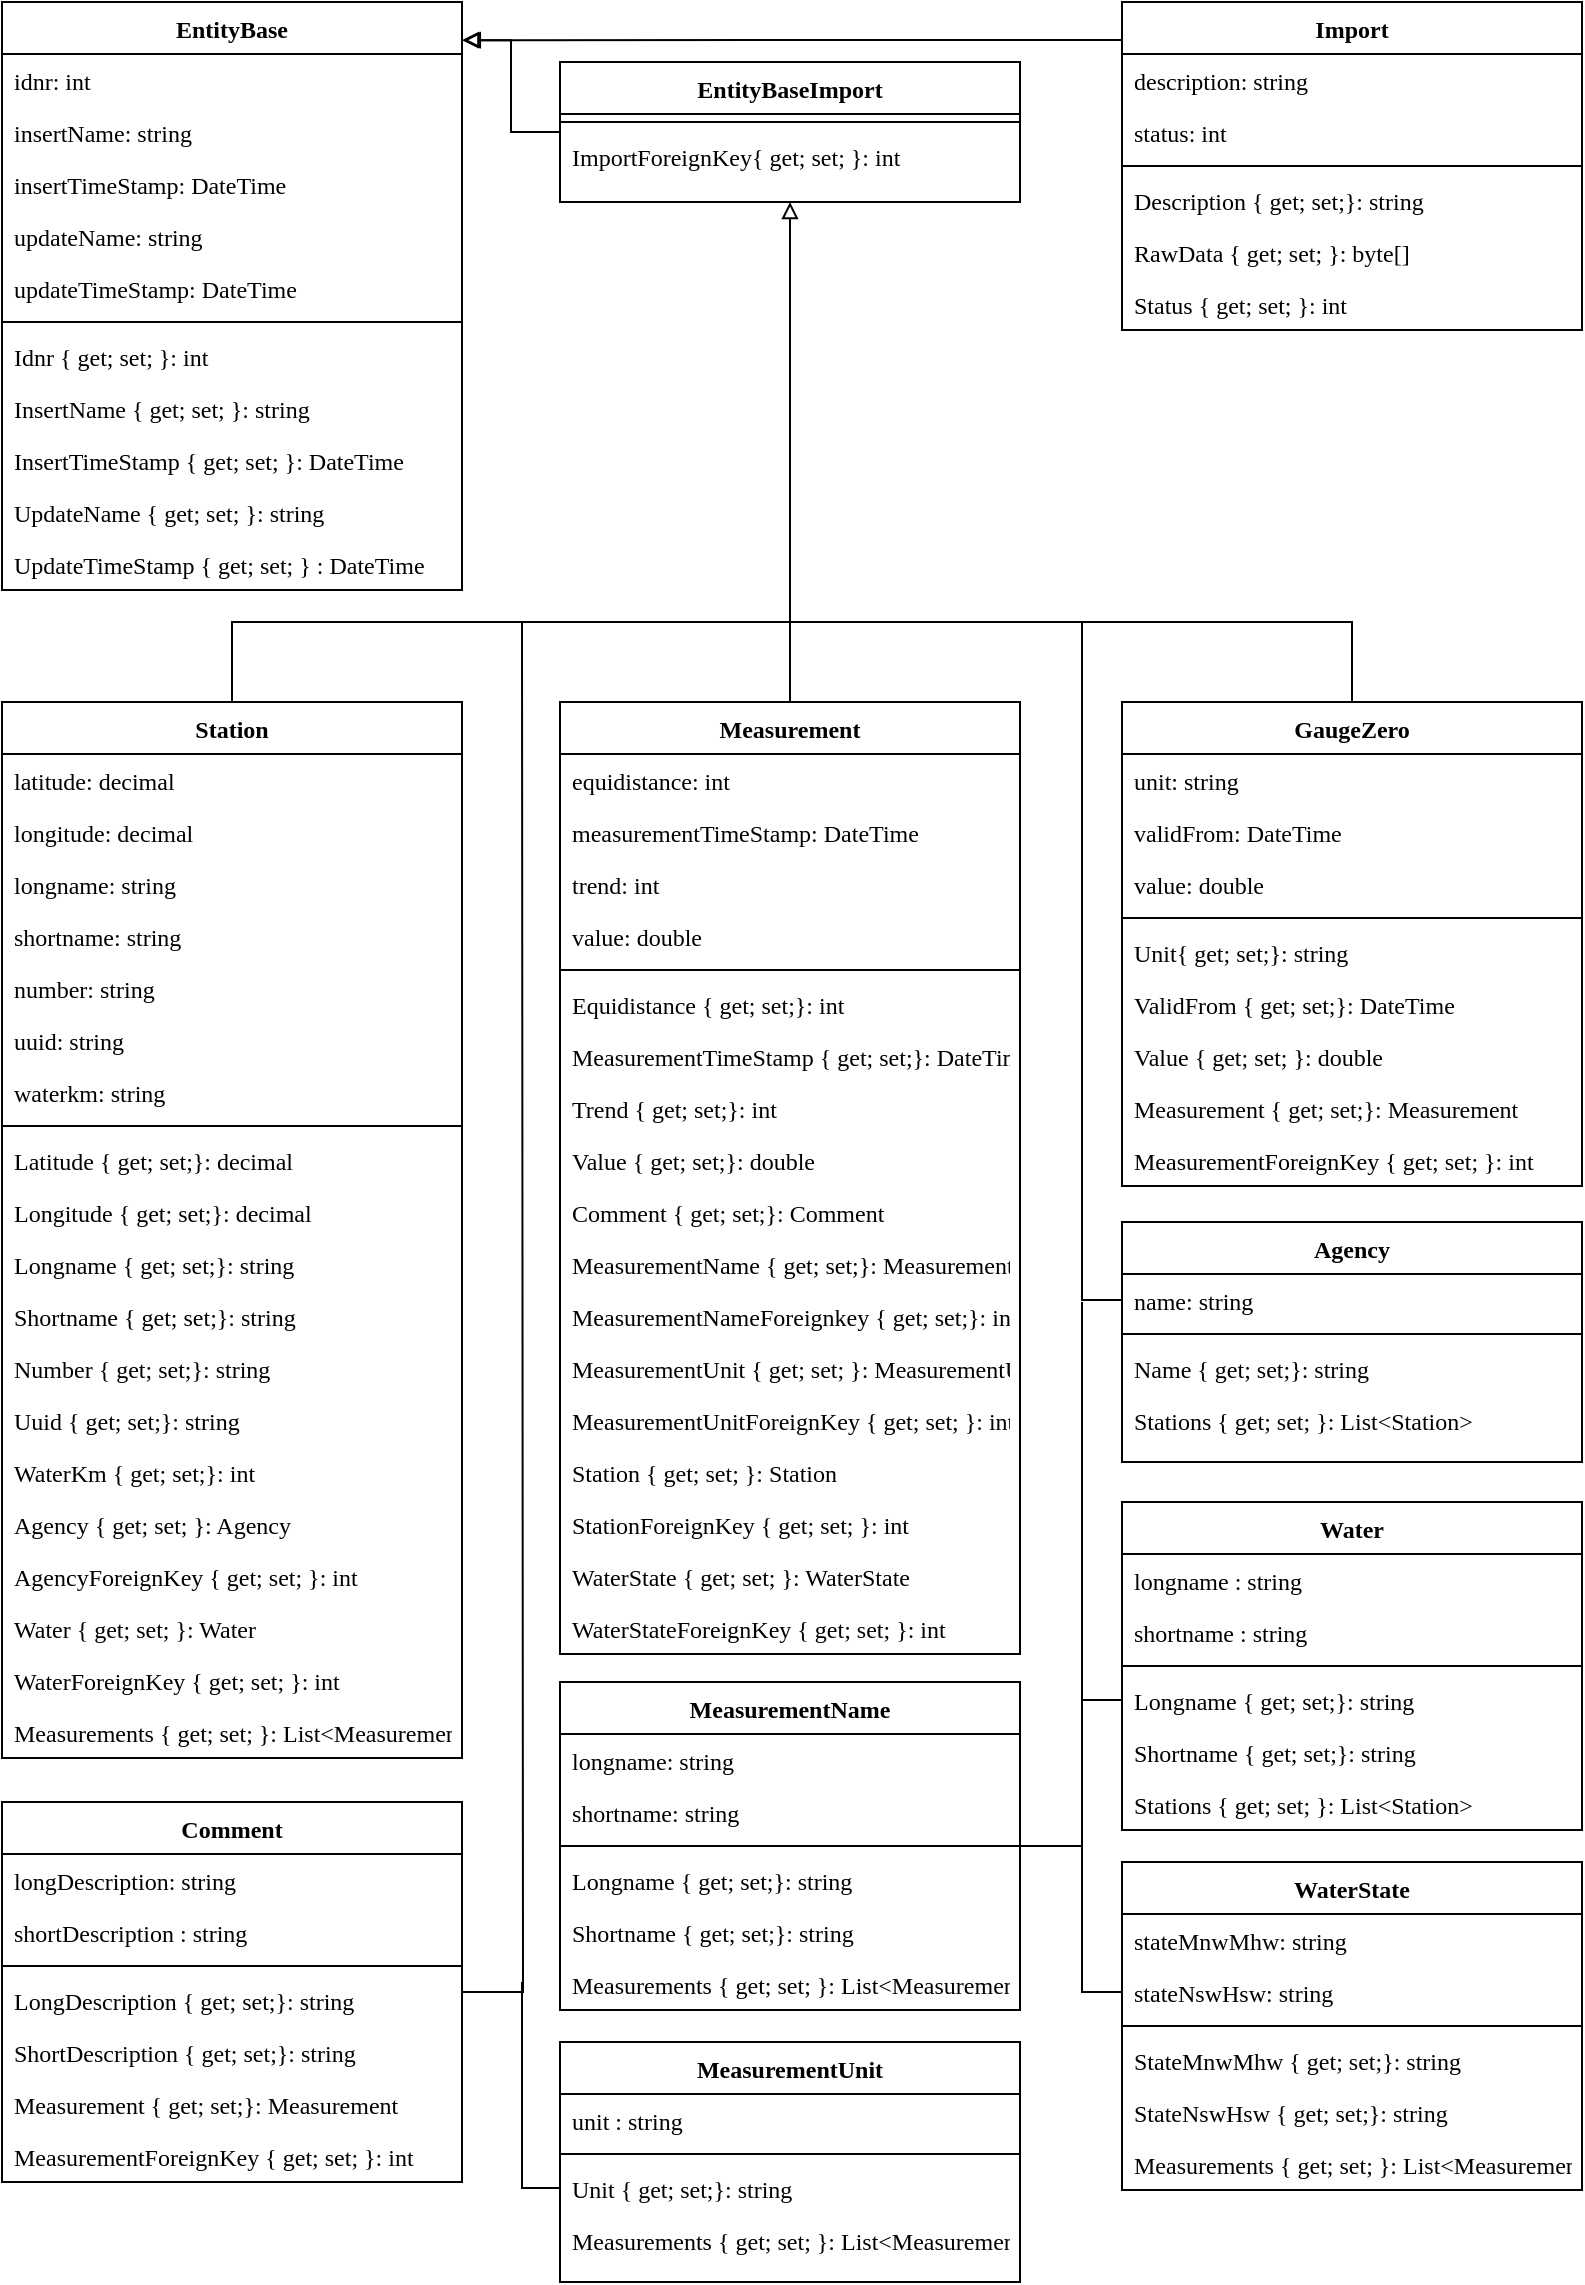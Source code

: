 <mxfile version="20.2.2" type="device"><diagram id="C5RBs43oDa-KdzZeNtuy" name="Page-1"><mxGraphModel dx="2062" dy="1112" grid="1" gridSize="10" guides="1" tooltips="1" connect="1" arrows="1" fold="1" page="1" pageScale="1" pageWidth="827" pageHeight="1169" math="0" shadow="0"><root><mxCell id="WIyWlLk6GJQsqaUBKTNV-0"/><mxCell id="WIyWlLk6GJQsqaUBKTNV-1" parent="WIyWlLk6GJQsqaUBKTNV-0"/><mxCell id="Fl3KWP4PXLzi_o6vRLEL-97" style="edgeStyle=orthogonalEdgeStyle;rounded=0;orthogonalLoop=1;jettySize=auto;html=1;entryX=1.004;entryY=0.065;entryDx=0;entryDy=0;entryPerimeter=0;fontFamily=Times New Roman;startArrow=none;startFill=0;endArrow=block;endFill=0;" edge="1" parent="WIyWlLk6GJQsqaUBKTNV-1" source="zkfFHV4jXpPFQw0GAbJ--0" target="zkfFHV4jXpPFQw0GAbJ--6"><mxGeometry relative="1" as="geometry"><Array as="points"><mxPoint x="440" y="29"/><mxPoint x="440" y="29"/></Array></mxGeometry></mxCell><mxCell id="zkfFHV4jXpPFQw0GAbJ--0" value="Import" style="swimlane;fontStyle=1;align=center;verticalAlign=top;childLayout=stackLayout;horizontal=1;startSize=26;horizontalStack=0;resizeParent=1;resizeLast=0;collapsible=1;marginBottom=0;rounded=0;shadow=0;strokeWidth=1;fontFamily=Times New Roman;" parent="WIyWlLk6GJQsqaUBKTNV-1" vertex="1"><mxGeometry x="580" y="10" width="230" height="164" as="geometry"><mxRectangle x="230" y="140" width="160" height="26" as="alternateBounds"/></mxGeometry></mxCell><mxCell id="zkfFHV4jXpPFQw0GAbJ--1" value="description: string" style="text;align=left;verticalAlign=top;spacingLeft=4;spacingRight=4;overflow=hidden;rotatable=0;points=[[0,0.5],[1,0.5]];portConstraint=eastwest;fontFamily=Times New Roman;" parent="zkfFHV4jXpPFQw0GAbJ--0" vertex="1"><mxGeometry y="26" width="230" height="26" as="geometry"/></mxCell><mxCell id="zkfFHV4jXpPFQw0GAbJ--2" value="status: int" style="text;align=left;verticalAlign=top;spacingLeft=4;spacingRight=4;overflow=hidden;rotatable=0;points=[[0,0.5],[1,0.5]];portConstraint=eastwest;rounded=0;shadow=0;html=0;fontFamily=Times New Roman;" parent="zkfFHV4jXpPFQw0GAbJ--0" vertex="1"><mxGeometry y="52" width="230" height="26" as="geometry"/></mxCell><mxCell id="zkfFHV4jXpPFQw0GAbJ--4" value="" style="line;html=1;strokeWidth=1;align=left;verticalAlign=middle;spacingTop=-1;spacingLeft=3;spacingRight=3;rotatable=0;labelPosition=right;points=[];portConstraint=eastwest;fontFamily=Times New Roman;" parent="zkfFHV4jXpPFQw0GAbJ--0" vertex="1"><mxGeometry y="78" width="230" height="8" as="geometry"/></mxCell><mxCell id="Fl3KWP4PXLzi_o6vRLEL-1" value="Description { get; set;}: string" style="text;align=left;verticalAlign=top;spacingLeft=4;spacingRight=4;overflow=hidden;rotatable=0;points=[[0,0.5],[1,0.5]];portConstraint=eastwest;fontFamily=Times New Roman;" vertex="1" parent="zkfFHV4jXpPFQw0GAbJ--0"><mxGeometry y="86" width="230" height="26" as="geometry"/></mxCell><mxCell id="Fl3KWP4PXLzi_o6vRLEL-0" value="RawData { get; set; }: byte[]" style="text;align=left;verticalAlign=top;spacingLeft=4;spacingRight=4;overflow=hidden;rotatable=0;points=[[0,0.5],[1,0.5]];portConstraint=eastwest;fontFamily=Times New Roman;" vertex="1" parent="zkfFHV4jXpPFQw0GAbJ--0"><mxGeometry y="112" width="230" height="26" as="geometry"/></mxCell><mxCell id="zkfFHV4jXpPFQw0GAbJ--5" value="Status { get; set; }: int " style="text;align=left;verticalAlign=top;spacingLeft=4;spacingRight=4;overflow=hidden;rotatable=0;points=[[0,0.5],[1,0.5]];portConstraint=eastwest;fontFamily=Times New Roman;" parent="zkfFHV4jXpPFQw0GAbJ--0" vertex="1"><mxGeometry y="138" width="230" height="26" as="geometry"/></mxCell><mxCell id="zkfFHV4jXpPFQw0GAbJ--6" value="EntityBase" style="swimlane;fontStyle=1;align=center;verticalAlign=top;childLayout=stackLayout;horizontal=1;startSize=26;horizontalStack=0;resizeParent=1;resizeLast=0;collapsible=1;marginBottom=0;rounded=0;shadow=0;strokeWidth=1;fontFamily=Times New Roman;" parent="WIyWlLk6GJQsqaUBKTNV-1" vertex="1"><mxGeometry x="20" y="10" width="230" height="294" as="geometry"><mxRectangle x="90" y="240" width="160" height="26" as="alternateBounds"/></mxGeometry></mxCell><mxCell id="zkfFHV4jXpPFQw0GAbJ--7" value="idnr: int" style="text;align=left;verticalAlign=top;spacingLeft=4;spacingRight=4;overflow=hidden;rotatable=0;points=[[0,0.5],[1,0.5]];portConstraint=eastwest;fontFamily=Times New Roman;" parent="zkfFHV4jXpPFQw0GAbJ--6" vertex="1"><mxGeometry y="26" width="230" height="26" as="geometry"/></mxCell><mxCell id="zkfFHV4jXpPFQw0GAbJ--8" value="insertName: string" style="text;align=left;verticalAlign=top;spacingLeft=4;spacingRight=4;overflow=hidden;rotatable=0;points=[[0,0.5],[1,0.5]];portConstraint=eastwest;rounded=0;shadow=0;html=0;fontFamily=Times New Roman;" parent="zkfFHV4jXpPFQw0GAbJ--6" vertex="1"><mxGeometry y="52" width="230" height="26" as="geometry"/></mxCell><mxCell id="Fl3KWP4PXLzi_o6vRLEL-3" value="insertTimeStamp: DateTime" style="text;align=left;verticalAlign=top;spacingLeft=4;spacingRight=4;overflow=hidden;rotatable=0;points=[[0,0.5],[1,0.5]];portConstraint=eastwest;rounded=0;shadow=0;html=0;fontFamily=Times New Roman;" vertex="1" parent="zkfFHV4jXpPFQw0GAbJ--6"><mxGeometry y="78" width="230" height="26" as="geometry"/></mxCell><mxCell id="Fl3KWP4PXLzi_o6vRLEL-4" value="updateName: string" style="text;align=left;verticalAlign=top;spacingLeft=4;spacingRight=4;overflow=hidden;rotatable=0;points=[[0,0.5],[1,0.5]];portConstraint=eastwest;rounded=0;shadow=0;html=0;fontFamily=Times New Roman;" vertex="1" parent="zkfFHV4jXpPFQw0GAbJ--6"><mxGeometry y="104" width="230" height="26" as="geometry"/></mxCell><mxCell id="Fl3KWP4PXLzi_o6vRLEL-5" value="updateTimeStamp: DateTime" style="text;align=left;verticalAlign=top;spacingLeft=4;spacingRight=4;overflow=hidden;rotatable=0;points=[[0,0.5],[1,0.5]];portConstraint=eastwest;rounded=0;shadow=0;html=0;fontFamily=Times New Roman;" vertex="1" parent="zkfFHV4jXpPFQw0GAbJ--6"><mxGeometry y="130" width="230" height="26" as="geometry"/></mxCell><mxCell id="zkfFHV4jXpPFQw0GAbJ--9" value="" style="line;html=1;strokeWidth=1;align=left;verticalAlign=middle;spacingTop=-1;spacingLeft=3;spacingRight=3;rotatable=0;labelPosition=right;points=[];portConstraint=eastwest;fontFamily=Times New Roman;" parent="zkfFHV4jXpPFQw0GAbJ--6" vertex="1"><mxGeometry y="156" width="230" height="8" as="geometry"/></mxCell><mxCell id="zkfFHV4jXpPFQw0GAbJ--10" value="Idnr { get; set; }: int" style="text;align=left;verticalAlign=top;spacingLeft=4;spacingRight=4;overflow=hidden;rotatable=0;points=[[0,0.5],[1,0.5]];portConstraint=eastwest;fontStyle=0;fontFamily=Times New Roman;" parent="zkfFHV4jXpPFQw0GAbJ--6" vertex="1"><mxGeometry y="164" width="230" height="26" as="geometry"/></mxCell><mxCell id="zkfFHV4jXpPFQw0GAbJ--11" value="InsertName { get; set; }: string" style="text;align=left;verticalAlign=top;spacingLeft=4;spacingRight=4;overflow=hidden;rotatable=0;points=[[0,0.5],[1,0.5]];portConstraint=eastwest;fontFamily=Times New Roman;" parent="zkfFHV4jXpPFQw0GAbJ--6" vertex="1"><mxGeometry y="190" width="230" height="26" as="geometry"/></mxCell><mxCell id="Fl3KWP4PXLzi_o6vRLEL-6" value="InsertTimeStamp { get; set; }: DateTime" style="text;align=left;verticalAlign=top;spacingLeft=4;spacingRight=4;overflow=hidden;rotatable=0;points=[[0,0.5],[1,0.5]];portConstraint=eastwest;fontFamily=Times New Roman;" vertex="1" parent="zkfFHV4jXpPFQw0GAbJ--6"><mxGeometry y="216" width="230" height="26" as="geometry"/></mxCell><mxCell id="Fl3KWP4PXLzi_o6vRLEL-7" value="UpdateName { get; set; }: string" style="text;align=left;verticalAlign=top;spacingLeft=4;spacingRight=4;overflow=hidden;rotatable=0;points=[[0,0.5],[1,0.5]];portConstraint=eastwest;fontFamily=Times New Roman;" vertex="1" parent="zkfFHV4jXpPFQw0GAbJ--6"><mxGeometry y="242" width="230" height="26" as="geometry"/></mxCell><mxCell id="Fl3KWP4PXLzi_o6vRLEL-8" value="UpdateTimeStamp { get; set; } : DateTime" style="text;align=left;verticalAlign=top;spacingLeft=4;spacingRight=4;overflow=hidden;rotatable=0;points=[[0,0.5],[1,0.5]];portConstraint=eastwest;fontFamily=Times New Roman;" vertex="1" parent="zkfFHV4jXpPFQw0GAbJ--6"><mxGeometry y="268" width="230" height="26" as="geometry"/></mxCell><mxCell id="Fl3KWP4PXLzi_o6vRLEL-98" style="edgeStyle=orthogonalEdgeStyle;rounded=0;orthogonalLoop=1;jettySize=auto;html=1;entryX=1;entryY=0.065;entryDx=0;entryDy=0;entryPerimeter=0;fontFamily=Times New Roman;startArrow=none;startFill=0;endArrow=block;endFill=0;" edge="1" parent="WIyWlLk6GJQsqaUBKTNV-1" source="Fl3KWP4PXLzi_o6vRLEL-10" target="zkfFHV4jXpPFQw0GAbJ--6"><mxGeometry relative="1" as="geometry"/></mxCell><mxCell id="Fl3KWP4PXLzi_o6vRLEL-10" value="EntityBaseImport" style="swimlane;fontStyle=1;align=center;verticalAlign=top;childLayout=stackLayout;horizontal=1;startSize=26;horizontalStack=0;resizeParent=1;resizeLast=0;collapsible=1;marginBottom=0;rounded=0;shadow=0;strokeWidth=1;fontFamily=Times New Roman;" vertex="1" parent="WIyWlLk6GJQsqaUBKTNV-1"><mxGeometry x="299" y="40" width="230" height="70" as="geometry"><mxRectangle x="230" y="140" width="160" height="26" as="alternateBounds"/></mxGeometry></mxCell><mxCell id="Fl3KWP4PXLzi_o6vRLEL-13" value="" style="line;html=1;strokeWidth=1;align=left;verticalAlign=middle;spacingTop=-1;spacingLeft=3;spacingRight=3;rotatable=0;labelPosition=right;points=[];portConstraint=eastwest;fontFamily=Times New Roman;" vertex="1" parent="Fl3KWP4PXLzi_o6vRLEL-10"><mxGeometry y="26" width="230" height="8" as="geometry"/></mxCell><mxCell id="Fl3KWP4PXLzi_o6vRLEL-16" value="ImportForeignKey{ get; set; }: int " style="text;align=left;verticalAlign=top;spacingLeft=4;spacingRight=4;overflow=hidden;rotatable=0;points=[[0,0.5],[1,0.5]];portConstraint=eastwest;fontFamily=Times New Roman;" vertex="1" parent="Fl3KWP4PXLzi_o6vRLEL-10"><mxGeometry y="34" width="230" height="36" as="geometry"/></mxCell><mxCell id="Fl3KWP4PXLzi_o6vRLEL-19" value="Agency" style="swimlane;fontStyle=1;align=center;verticalAlign=top;childLayout=stackLayout;horizontal=1;startSize=26;horizontalStack=0;resizeParent=1;resizeLast=0;collapsible=1;marginBottom=0;rounded=0;shadow=0;strokeWidth=1;fontFamily=Times New Roman;" vertex="1" parent="WIyWlLk6GJQsqaUBKTNV-1"><mxGeometry x="580" y="620" width="230" height="120" as="geometry"><mxRectangle x="230" y="140" width="160" height="26" as="alternateBounds"/></mxGeometry></mxCell><mxCell id="Fl3KWP4PXLzi_o6vRLEL-20" value="name: string" style="text;align=left;verticalAlign=top;spacingLeft=4;spacingRight=4;overflow=hidden;rotatable=0;points=[[0,0.5],[1,0.5]];portConstraint=eastwest;fontFamily=Times New Roman;" vertex="1" parent="Fl3KWP4PXLzi_o6vRLEL-19"><mxGeometry y="26" width="230" height="26" as="geometry"/></mxCell><mxCell id="Fl3KWP4PXLzi_o6vRLEL-22" value="" style="line;html=1;strokeWidth=1;align=left;verticalAlign=middle;spacingTop=-1;spacingLeft=3;spacingRight=3;rotatable=0;labelPosition=right;points=[];portConstraint=eastwest;fontFamily=Times New Roman;" vertex="1" parent="Fl3KWP4PXLzi_o6vRLEL-19"><mxGeometry y="52" width="230" height="8" as="geometry"/></mxCell><mxCell id="Fl3KWP4PXLzi_o6vRLEL-23" value="Name { get; set;}: string" style="text;align=left;verticalAlign=top;spacingLeft=4;spacingRight=4;overflow=hidden;rotatable=0;points=[[0,0.5],[1,0.5]];portConstraint=eastwest;fontFamily=Times New Roman;" vertex="1" parent="Fl3KWP4PXLzi_o6vRLEL-19"><mxGeometry y="60" width="230" height="26" as="geometry"/></mxCell><mxCell id="Fl3KWP4PXLzi_o6vRLEL-24" value="Stations { get; set; }: List&lt;Station&gt;" style="text;align=left;verticalAlign=top;spacingLeft=4;spacingRight=4;overflow=hidden;rotatable=0;points=[[0,0.5],[1,0.5]];portConstraint=eastwest;fontFamily=Times New Roman;" vertex="1" parent="Fl3KWP4PXLzi_o6vRLEL-19"><mxGeometry y="86" width="230" height="26" as="geometry"/></mxCell><mxCell id="Fl3KWP4PXLzi_o6vRLEL-135" style="edgeStyle=orthogonalEdgeStyle;rounded=0;orthogonalLoop=1;jettySize=auto;html=1;fontFamily=Times New Roman;startArrow=none;startFill=0;endArrow=none;endFill=0;" edge="1" parent="WIyWlLk6GJQsqaUBKTNV-1" source="Fl3KWP4PXLzi_o6vRLEL-26"><mxGeometry relative="1" as="geometry"><mxPoint x="420" y="320" as="targetPoint"/><Array as="points"><mxPoint x="135" y="320"/></Array></mxGeometry></mxCell><mxCell id="Fl3KWP4PXLzi_o6vRLEL-26" value="Station" style="swimlane;fontStyle=1;align=center;verticalAlign=top;childLayout=stackLayout;horizontal=1;startSize=26;horizontalStack=0;resizeParent=1;resizeLast=0;collapsible=1;marginBottom=0;rounded=0;shadow=0;strokeWidth=1;fontFamily=Times New Roman;" vertex="1" parent="WIyWlLk6GJQsqaUBKTNV-1"><mxGeometry x="20" y="360" width="230" height="528" as="geometry"><mxRectangle x="230" y="140" width="160" height="26" as="alternateBounds"/></mxGeometry></mxCell><mxCell id="Fl3KWP4PXLzi_o6vRLEL-27" value="latitude: decimal" style="text;align=left;verticalAlign=top;spacingLeft=4;spacingRight=4;overflow=hidden;rotatable=0;points=[[0,0.5],[1,0.5]];portConstraint=eastwest;fontFamily=Times New Roman;" vertex="1" parent="Fl3KWP4PXLzi_o6vRLEL-26"><mxGeometry y="26" width="230" height="26" as="geometry"/></mxCell><mxCell id="Fl3KWP4PXLzi_o6vRLEL-31" value="longitude: decimal" style="text;align=left;verticalAlign=top;spacingLeft=4;spacingRight=4;overflow=hidden;rotatable=0;points=[[0,0.5],[1,0.5]];portConstraint=eastwest;fontFamily=Times New Roman;" vertex="1" parent="Fl3KWP4PXLzi_o6vRLEL-26"><mxGeometry y="52" width="230" height="26" as="geometry"/></mxCell><mxCell id="Fl3KWP4PXLzi_o6vRLEL-32" value="longname: string" style="text;align=left;verticalAlign=top;spacingLeft=4;spacingRight=4;overflow=hidden;rotatable=0;points=[[0,0.5],[1,0.5]];portConstraint=eastwest;fontFamily=Times New Roman;" vertex="1" parent="Fl3KWP4PXLzi_o6vRLEL-26"><mxGeometry y="78" width="230" height="26" as="geometry"/></mxCell><mxCell id="Fl3KWP4PXLzi_o6vRLEL-33" value="shortname: string" style="text;align=left;verticalAlign=top;spacingLeft=4;spacingRight=4;overflow=hidden;rotatable=0;points=[[0,0.5],[1,0.5]];portConstraint=eastwest;fontFamily=Times New Roman;" vertex="1" parent="Fl3KWP4PXLzi_o6vRLEL-26"><mxGeometry y="104" width="230" height="26" as="geometry"/></mxCell><mxCell id="Fl3KWP4PXLzi_o6vRLEL-34" value="number: string" style="text;align=left;verticalAlign=top;spacingLeft=4;spacingRight=4;overflow=hidden;rotatable=0;points=[[0,0.5],[1,0.5]];portConstraint=eastwest;fontFamily=Times New Roman;" vertex="1" parent="Fl3KWP4PXLzi_o6vRLEL-26"><mxGeometry y="130" width="230" height="26" as="geometry"/></mxCell><mxCell id="Fl3KWP4PXLzi_o6vRLEL-35" value="uuid: string" style="text;align=left;verticalAlign=top;spacingLeft=4;spacingRight=4;overflow=hidden;rotatable=0;points=[[0,0.5],[1,0.5]];portConstraint=eastwest;fontFamily=Times New Roman;" vertex="1" parent="Fl3KWP4PXLzi_o6vRLEL-26"><mxGeometry y="156" width="230" height="26" as="geometry"/></mxCell><mxCell id="Fl3KWP4PXLzi_o6vRLEL-36" value="waterkm: string" style="text;align=left;verticalAlign=top;spacingLeft=4;spacingRight=4;overflow=hidden;rotatable=0;points=[[0,0.5],[1,0.5]];portConstraint=eastwest;fontFamily=Times New Roman;" vertex="1" parent="Fl3KWP4PXLzi_o6vRLEL-26"><mxGeometry y="182" width="230" height="26" as="geometry"/></mxCell><mxCell id="Fl3KWP4PXLzi_o6vRLEL-28" value="" style="line;html=1;strokeWidth=1;align=left;verticalAlign=middle;spacingTop=-1;spacingLeft=3;spacingRight=3;rotatable=0;labelPosition=right;points=[];portConstraint=eastwest;fontFamily=Times New Roman;" vertex="1" parent="Fl3KWP4PXLzi_o6vRLEL-26"><mxGeometry y="208" width="230" height="8" as="geometry"/></mxCell><mxCell id="Fl3KWP4PXLzi_o6vRLEL-29" value="Latitude { get; set;}: decimal" style="text;align=left;verticalAlign=top;spacingLeft=4;spacingRight=4;overflow=hidden;rotatable=0;points=[[0,0.5],[1,0.5]];portConstraint=eastwest;fontFamily=Times New Roman;" vertex="1" parent="Fl3KWP4PXLzi_o6vRLEL-26"><mxGeometry y="216" width="230" height="26" as="geometry"/></mxCell><mxCell id="Fl3KWP4PXLzi_o6vRLEL-37" value="Longitude { get; set;}: decimal" style="text;align=left;verticalAlign=top;spacingLeft=4;spacingRight=4;overflow=hidden;rotatable=0;points=[[0,0.5],[1,0.5]];portConstraint=eastwest;fontFamily=Times New Roman;" vertex="1" parent="Fl3KWP4PXLzi_o6vRLEL-26"><mxGeometry y="242" width="230" height="26" as="geometry"/></mxCell><mxCell id="Fl3KWP4PXLzi_o6vRLEL-38" value="Longname { get; set;}: string" style="text;align=left;verticalAlign=top;spacingLeft=4;spacingRight=4;overflow=hidden;rotatable=0;points=[[0,0.5],[1,0.5]];portConstraint=eastwest;fontFamily=Times New Roman;" vertex="1" parent="Fl3KWP4PXLzi_o6vRLEL-26"><mxGeometry y="268" width="230" height="26" as="geometry"/></mxCell><mxCell id="Fl3KWP4PXLzi_o6vRLEL-39" value="Shortname { get; set;}: string" style="text;align=left;verticalAlign=top;spacingLeft=4;spacingRight=4;overflow=hidden;rotatable=0;points=[[0,0.5],[1,0.5]];portConstraint=eastwest;fontFamily=Times New Roman;" vertex="1" parent="Fl3KWP4PXLzi_o6vRLEL-26"><mxGeometry y="294" width="230" height="26" as="geometry"/></mxCell><mxCell id="Fl3KWP4PXLzi_o6vRLEL-40" value="Number { get; set;}: string" style="text;align=left;verticalAlign=top;spacingLeft=4;spacingRight=4;overflow=hidden;rotatable=0;points=[[0,0.5],[1,0.5]];portConstraint=eastwest;fontFamily=Times New Roman;" vertex="1" parent="Fl3KWP4PXLzi_o6vRLEL-26"><mxGeometry y="320" width="230" height="26" as="geometry"/></mxCell><mxCell id="Fl3KWP4PXLzi_o6vRLEL-41" value="Uuid { get; set;}: string" style="text;align=left;verticalAlign=top;spacingLeft=4;spacingRight=4;overflow=hidden;rotatable=0;points=[[0,0.5],[1,0.5]];portConstraint=eastwest;fontFamily=Times New Roman;" vertex="1" parent="Fl3KWP4PXLzi_o6vRLEL-26"><mxGeometry y="346" width="230" height="26" as="geometry"/></mxCell><mxCell id="Fl3KWP4PXLzi_o6vRLEL-42" value="WaterKm { get; set;}: int" style="text;align=left;verticalAlign=top;spacingLeft=4;spacingRight=4;overflow=hidden;rotatable=0;points=[[0,0.5],[1,0.5]];portConstraint=eastwest;fontFamily=Times New Roman;" vertex="1" parent="Fl3KWP4PXLzi_o6vRLEL-26"><mxGeometry y="372" width="230" height="26" as="geometry"/></mxCell><mxCell id="Fl3KWP4PXLzi_o6vRLEL-30" value="Agency { get; set; }: Agency" style="text;align=left;verticalAlign=top;spacingLeft=4;spacingRight=4;overflow=hidden;rotatable=0;points=[[0,0.5],[1,0.5]];portConstraint=eastwest;fontFamily=Times New Roman;" vertex="1" parent="Fl3KWP4PXLzi_o6vRLEL-26"><mxGeometry y="398" width="230" height="26" as="geometry"/></mxCell><mxCell id="Fl3KWP4PXLzi_o6vRLEL-43" value="AgencyForeignKey { get; set; }: int" style="text;align=left;verticalAlign=top;spacingLeft=4;spacingRight=4;overflow=hidden;rotatable=0;points=[[0,0.5],[1,0.5]];portConstraint=eastwest;fontFamily=Times New Roman;" vertex="1" parent="Fl3KWP4PXLzi_o6vRLEL-26"><mxGeometry y="424" width="230" height="26" as="geometry"/></mxCell><mxCell id="Fl3KWP4PXLzi_o6vRLEL-44" value="Water { get; set; }: Water" style="text;align=left;verticalAlign=top;spacingLeft=4;spacingRight=4;overflow=hidden;rotatable=0;points=[[0,0.5],[1,0.5]];portConstraint=eastwest;fontFamily=Times New Roman;" vertex="1" parent="Fl3KWP4PXLzi_o6vRLEL-26"><mxGeometry y="450" width="230" height="26" as="geometry"/></mxCell><mxCell id="Fl3KWP4PXLzi_o6vRLEL-45" value="WaterForeignKey { get; set; }: int" style="text;align=left;verticalAlign=top;spacingLeft=4;spacingRight=4;overflow=hidden;rotatable=0;points=[[0,0.5],[1,0.5]];portConstraint=eastwest;fontFamily=Times New Roman;" vertex="1" parent="Fl3KWP4PXLzi_o6vRLEL-26"><mxGeometry y="476" width="230" height="26" as="geometry"/></mxCell><mxCell id="Fl3KWP4PXLzi_o6vRLEL-46" value="Measurements { get; set; }: List&lt;Measurements&gt;" style="text;align=left;verticalAlign=top;spacingLeft=4;spacingRight=4;overflow=hidden;rotatable=0;points=[[0,0.5],[1,0.5]];portConstraint=eastwest;fontFamily=Times New Roman;" vertex="1" parent="Fl3KWP4PXLzi_o6vRLEL-26"><mxGeometry y="502" width="230" height="26" as="geometry"/></mxCell><mxCell id="Fl3KWP4PXLzi_o6vRLEL-49" value="WaterState" style="swimlane;fontStyle=1;align=center;verticalAlign=top;childLayout=stackLayout;horizontal=1;startSize=26;horizontalStack=0;resizeParent=1;resizeLast=0;collapsible=1;marginBottom=0;rounded=0;shadow=0;strokeWidth=1;fontFamily=Times New Roman;" vertex="1" parent="WIyWlLk6GJQsqaUBKTNV-1"><mxGeometry x="580" y="940" width="230" height="164" as="geometry"><mxRectangle x="85" y="550" width="230" height="26" as="alternateBounds"/></mxGeometry></mxCell><mxCell id="Fl3KWP4PXLzi_o6vRLEL-50" value="stateMnwMhw: string" style="text;align=left;verticalAlign=top;spacingLeft=4;spacingRight=4;overflow=hidden;rotatable=0;points=[[0,0.5],[1,0.5]];portConstraint=eastwest;fontFamily=Times New Roman;" vertex="1" parent="Fl3KWP4PXLzi_o6vRLEL-49"><mxGeometry y="26" width="230" height="26" as="geometry"/></mxCell><mxCell id="Fl3KWP4PXLzi_o6vRLEL-94" value="stateNswHsw: string" style="text;align=left;verticalAlign=top;spacingLeft=4;spacingRight=4;overflow=hidden;rotatable=0;points=[[0,0.5],[1,0.5]];portConstraint=eastwest;fontFamily=Times New Roman;" vertex="1" parent="Fl3KWP4PXLzi_o6vRLEL-49"><mxGeometry y="52" width="230" height="26" as="geometry"/></mxCell><mxCell id="Fl3KWP4PXLzi_o6vRLEL-51" value="" style="line;html=1;strokeWidth=1;align=left;verticalAlign=middle;spacingTop=-1;spacingLeft=3;spacingRight=3;rotatable=0;labelPosition=right;points=[];portConstraint=eastwest;fontFamily=Times New Roman;" vertex="1" parent="Fl3KWP4PXLzi_o6vRLEL-49"><mxGeometry y="78" width="230" height="8" as="geometry"/></mxCell><mxCell id="Fl3KWP4PXLzi_o6vRLEL-52" value="StateMnwMhw { get; set;}: string" style="text;align=left;verticalAlign=top;spacingLeft=4;spacingRight=4;overflow=hidden;rotatable=0;points=[[0,0.5],[1,0.5]];portConstraint=eastwest;fontFamily=Times New Roman;" vertex="1" parent="Fl3KWP4PXLzi_o6vRLEL-49"><mxGeometry y="86" width="230" height="26" as="geometry"/></mxCell><mxCell id="Fl3KWP4PXLzi_o6vRLEL-95" value="StateNswHsw { get; set;}: string" style="text;align=left;verticalAlign=top;spacingLeft=4;spacingRight=4;overflow=hidden;rotatable=0;points=[[0,0.5],[1,0.5]];portConstraint=eastwest;fontFamily=Times New Roman;" vertex="1" parent="Fl3KWP4PXLzi_o6vRLEL-49"><mxGeometry y="112" width="230" height="26" as="geometry"/></mxCell><mxCell id="Fl3KWP4PXLzi_o6vRLEL-53" value="Measurements { get; set; }: List&lt;Measurement&gt;" style="text;align=left;verticalAlign=top;spacingLeft=4;spacingRight=4;overflow=hidden;rotatable=0;points=[[0,0.5],[1,0.5]];portConstraint=eastwest;fontFamily=Times New Roman;" vertex="1" parent="Fl3KWP4PXLzi_o6vRLEL-49"><mxGeometry y="138" width="230" height="26" as="geometry"/></mxCell><mxCell id="Fl3KWP4PXLzi_o6vRLEL-55" value="Water" style="swimlane;fontStyle=1;align=center;verticalAlign=top;childLayout=stackLayout;horizontal=1;startSize=26;horizontalStack=0;resizeParent=1;resizeLast=0;collapsible=1;marginBottom=0;rounded=0;shadow=0;strokeWidth=1;fontFamily=Times New Roman;" vertex="1" parent="WIyWlLk6GJQsqaUBKTNV-1"><mxGeometry x="580" y="760" width="230" height="164" as="geometry"><mxRectangle x="580" y="840" width="230" height="26" as="alternateBounds"/></mxGeometry></mxCell><mxCell id="Fl3KWP4PXLzi_o6vRLEL-56" value="longname : string" style="text;align=left;verticalAlign=top;spacingLeft=4;spacingRight=4;overflow=hidden;rotatable=0;points=[[0,0.5],[1,0.5]];portConstraint=eastwest;fontFamily=Times New Roman;" vertex="1" parent="Fl3KWP4PXLzi_o6vRLEL-55"><mxGeometry y="26" width="230" height="26" as="geometry"/></mxCell><mxCell id="Fl3KWP4PXLzi_o6vRLEL-86" value="shortname : string" style="text;align=left;verticalAlign=top;spacingLeft=4;spacingRight=4;overflow=hidden;rotatable=0;points=[[0,0.5],[1,0.5]];portConstraint=eastwest;fontFamily=Times New Roman;" vertex="1" parent="Fl3KWP4PXLzi_o6vRLEL-55"><mxGeometry y="52" width="230" height="26" as="geometry"/></mxCell><mxCell id="Fl3KWP4PXLzi_o6vRLEL-57" value="" style="line;html=1;strokeWidth=1;align=left;verticalAlign=middle;spacingTop=-1;spacingLeft=3;spacingRight=3;rotatable=0;labelPosition=right;points=[];portConstraint=eastwest;fontFamily=Times New Roman;" vertex="1" parent="Fl3KWP4PXLzi_o6vRLEL-55"><mxGeometry y="78" width="230" height="8" as="geometry"/></mxCell><mxCell id="Fl3KWP4PXLzi_o6vRLEL-58" value="Longname { get; set;}: string" style="text;align=left;verticalAlign=top;spacingLeft=4;spacingRight=4;overflow=hidden;rotatable=0;points=[[0,0.5],[1,0.5]];portConstraint=eastwest;fontFamily=Times New Roman;" vertex="1" parent="Fl3KWP4PXLzi_o6vRLEL-55"><mxGeometry y="86" width="230" height="26" as="geometry"/></mxCell><mxCell id="Fl3KWP4PXLzi_o6vRLEL-87" value="Shortname { get; set;}: string" style="text;align=left;verticalAlign=top;spacingLeft=4;spacingRight=4;overflow=hidden;rotatable=0;points=[[0,0.5],[1,0.5]];portConstraint=eastwest;fontFamily=Times New Roman;" vertex="1" parent="Fl3KWP4PXLzi_o6vRLEL-55"><mxGeometry y="112" width="230" height="26" as="geometry"/></mxCell><mxCell id="Fl3KWP4PXLzi_o6vRLEL-59" value="Stations { get; set; }: List&lt;Station&gt;" style="text;align=left;verticalAlign=top;spacingLeft=4;spacingRight=4;overflow=hidden;rotatable=0;points=[[0,0.5],[1,0.5]];portConstraint=eastwest;fontFamily=Times New Roman;" vertex="1" parent="Fl3KWP4PXLzi_o6vRLEL-55"><mxGeometry y="138" width="230" height="26" as="geometry"/></mxCell><mxCell id="Fl3KWP4PXLzi_o6vRLEL-137" style="edgeStyle=orthogonalEdgeStyle;rounded=0;orthogonalLoop=1;jettySize=auto;html=1;fontFamily=Times New Roman;startArrow=none;startFill=0;endArrow=none;endFill=0;" edge="1" parent="WIyWlLk6GJQsqaUBKTNV-1" source="Fl3KWP4PXLzi_o6vRLEL-60"><mxGeometry relative="1" as="geometry"><mxPoint x="280" y="320" as="targetPoint"/></mxGeometry></mxCell><mxCell id="Fl3KWP4PXLzi_o6vRLEL-60" value="Comment" style="swimlane;fontStyle=1;align=center;verticalAlign=top;childLayout=stackLayout;horizontal=1;startSize=26;horizontalStack=0;resizeParent=1;resizeLast=0;collapsible=1;marginBottom=0;rounded=0;shadow=0;strokeWidth=1;fontFamily=Times New Roman;" vertex="1" parent="WIyWlLk6GJQsqaUBKTNV-1"><mxGeometry x="20" y="910" width="230" height="190" as="geometry"><mxRectangle x="20" y="350" width="230" height="26" as="alternateBounds"/></mxGeometry></mxCell><mxCell id="Fl3KWP4PXLzi_o6vRLEL-61" value="longDescription: string" style="text;align=left;verticalAlign=top;spacingLeft=4;spacingRight=4;overflow=hidden;rotatable=0;points=[[0,0.5],[1,0.5]];portConstraint=eastwest;fontFamily=Times New Roman;" vertex="1" parent="Fl3KWP4PXLzi_o6vRLEL-60"><mxGeometry y="26" width="230" height="26" as="geometry"/></mxCell><mxCell id="Fl3KWP4PXLzi_o6vRLEL-120" value="shortDescription : string" style="text;align=left;verticalAlign=top;spacingLeft=4;spacingRight=4;overflow=hidden;rotatable=0;points=[[0,0.5],[1,0.5]];portConstraint=eastwest;fontFamily=Times New Roman;" vertex="1" parent="Fl3KWP4PXLzi_o6vRLEL-60"><mxGeometry y="52" width="230" height="26" as="geometry"/></mxCell><mxCell id="Fl3KWP4PXLzi_o6vRLEL-62" value="" style="line;html=1;strokeWidth=1;align=left;verticalAlign=middle;spacingTop=-1;spacingLeft=3;spacingRight=3;rotatable=0;labelPosition=right;points=[];portConstraint=eastwest;fontFamily=Times New Roman;" vertex="1" parent="Fl3KWP4PXLzi_o6vRLEL-60"><mxGeometry y="78" width="230" height="8" as="geometry"/></mxCell><mxCell id="Fl3KWP4PXLzi_o6vRLEL-63" value="LongDescription { get; set;}: string" style="text;align=left;verticalAlign=top;spacingLeft=4;spacingRight=4;overflow=hidden;rotatable=0;points=[[0,0.5],[1,0.5]];portConstraint=eastwest;fontFamily=Times New Roman;" vertex="1" parent="Fl3KWP4PXLzi_o6vRLEL-60"><mxGeometry y="86" width="230" height="26" as="geometry"/></mxCell><mxCell id="Fl3KWP4PXLzi_o6vRLEL-122" value="ShortDescription { get; set;}: string" style="text;align=left;verticalAlign=top;spacingLeft=4;spacingRight=4;overflow=hidden;rotatable=0;points=[[0,0.5],[1,0.5]];portConstraint=eastwest;fontFamily=Times New Roman;" vertex="1" parent="Fl3KWP4PXLzi_o6vRLEL-60"><mxGeometry y="112" width="230" height="26" as="geometry"/></mxCell><mxCell id="Fl3KWP4PXLzi_o6vRLEL-121" value="Measurement { get; set;}: Measurement " style="text;align=left;verticalAlign=top;spacingLeft=4;spacingRight=4;overflow=hidden;rotatable=0;points=[[0,0.5],[1,0.5]];portConstraint=eastwest;fontFamily=Times New Roman;" vertex="1" parent="Fl3KWP4PXLzi_o6vRLEL-60"><mxGeometry y="138" width="230" height="26" as="geometry"/></mxCell><mxCell id="Fl3KWP4PXLzi_o6vRLEL-64" value="MeasurementForeignKey { get; set; }: int" style="text;align=left;verticalAlign=top;spacingLeft=4;spacingRight=4;overflow=hidden;rotatable=0;points=[[0,0.5],[1,0.5]];portConstraint=eastwest;fontFamily=Times New Roman;" vertex="1" parent="Fl3KWP4PXLzi_o6vRLEL-60"><mxGeometry y="164" width="230" height="26" as="geometry"/></mxCell><mxCell id="Fl3KWP4PXLzi_o6vRLEL-141" style="edgeStyle=orthogonalEdgeStyle;rounded=0;orthogonalLoop=1;jettySize=auto;html=1;fontFamily=Times New Roman;startArrow=none;startFill=0;endArrow=none;endFill=0;" edge="1" parent="WIyWlLk6GJQsqaUBKTNV-1" source="Fl3KWP4PXLzi_o6vRLEL-65"><mxGeometry relative="1" as="geometry"><mxPoint x="560" y="932" as="targetPoint"/></mxGeometry></mxCell><mxCell id="Fl3KWP4PXLzi_o6vRLEL-65" value="MeasurementName" style="swimlane;fontStyle=1;align=center;verticalAlign=top;childLayout=stackLayout;horizontal=1;startSize=26;horizontalStack=0;resizeParent=1;resizeLast=0;collapsible=1;marginBottom=0;rounded=0;shadow=0;strokeWidth=1;fontFamily=Times New Roman;" vertex="1" parent="WIyWlLk6GJQsqaUBKTNV-1"><mxGeometry x="299" y="850" width="230" height="164" as="geometry"><mxRectangle x="555" y="689" width="230" height="26" as="alternateBounds"/></mxGeometry></mxCell><mxCell id="Fl3KWP4PXLzi_o6vRLEL-66" value="longname: string" style="text;align=left;verticalAlign=top;spacingLeft=4;spacingRight=4;overflow=hidden;rotatable=0;points=[[0,0.5],[1,0.5]];portConstraint=eastwest;fontFamily=Times New Roman;" vertex="1" parent="Fl3KWP4PXLzi_o6vRLEL-65"><mxGeometry y="26" width="230" height="26" as="geometry"/></mxCell><mxCell id="Fl3KWP4PXLzi_o6vRLEL-104" value="shortname: string" style="text;align=left;verticalAlign=top;spacingLeft=4;spacingRight=4;overflow=hidden;rotatable=0;points=[[0,0.5],[1,0.5]];portConstraint=eastwest;fontFamily=Times New Roman;" vertex="1" parent="Fl3KWP4PXLzi_o6vRLEL-65"><mxGeometry y="52" width="230" height="26" as="geometry"/></mxCell><mxCell id="Fl3KWP4PXLzi_o6vRLEL-67" value="" style="line;html=1;strokeWidth=1;align=left;verticalAlign=middle;spacingTop=-1;spacingLeft=3;spacingRight=3;rotatable=0;labelPosition=right;points=[];portConstraint=eastwest;fontFamily=Times New Roman;" vertex="1" parent="Fl3KWP4PXLzi_o6vRLEL-65"><mxGeometry y="78" width="230" height="8" as="geometry"/></mxCell><mxCell id="Fl3KWP4PXLzi_o6vRLEL-68" value="Longname { get; set;}: string" style="text;align=left;verticalAlign=top;spacingLeft=4;spacingRight=4;overflow=hidden;rotatable=0;points=[[0,0.5],[1,0.5]];portConstraint=eastwest;fontFamily=Times New Roman;" vertex="1" parent="Fl3KWP4PXLzi_o6vRLEL-65"><mxGeometry y="86" width="230" height="26" as="geometry"/></mxCell><mxCell id="Fl3KWP4PXLzi_o6vRLEL-105" value="Shortname { get; set;}: string" style="text;align=left;verticalAlign=top;spacingLeft=4;spacingRight=4;overflow=hidden;rotatable=0;points=[[0,0.5],[1,0.5]];portConstraint=eastwest;fontFamily=Times New Roman;" vertex="1" parent="Fl3KWP4PXLzi_o6vRLEL-65"><mxGeometry y="112" width="230" height="26" as="geometry"/></mxCell><mxCell id="Fl3KWP4PXLzi_o6vRLEL-69" value="Measurements { get; set; }: List&lt;Measurement&gt;" style="text;align=left;verticalAlign=top;spacingLeft=4;spacingRight=4;overflow=hidden;rotatable=0;points=[[0,0.5],[1,0.5]];portConstraint=eastwest;fontFamily=Times New Roman;" vertex="1" parent="Fl3KWP4PXLzi_o6vRLEL-65"><mxGeometry y="138" width="230" height="26" as="geometry"/></mxCell><mxCell id="Fl3KWP4PXLzi_o6vRLEL-136" style="edgeStyle=orthogonalEdgeStyle;rounded=0;orthogonalLoop=1;jettySize=auto;html=1;fontFamily=Times New Roman;startArrow=none;startFill=0;endArrow=none;endFill=0;" edge="1" parent="WIyWlLk6GJQsqaUBKTNV-1" source="Fl3KWP4PXLzi_o6vRLEL-70"><mxGeometry relative="1" as="geometry"><mxPoint x="410" y="320" as="targetPoint"/><Array as="points"><mxPoint x="695" y="320"/><mxPoint x="420" y="320"/></Array></mxGeometry></mxCell><mxCell id="Fl3KWP4PXLzi_o6vRLEL-70" value="GaugeZero" style="swimlane;fontStyle=1;align=center;verticalAlign=top;childLayout=stackLayout;horizontal=1;startSize=26;horizontalStack=0;resizeParent=1;resizeLast=0;collapsible=1;marginBottom=0;rounded=0;shadow=0;strokeWidth=1;fontFamily=Times New Roman;" vertex="1" parent="WIyWlLk6GJQsqaUBKTNV-1"><mxGeometry x="580" y="360" width="230" height="242" as="geometry"><mxRectangle x="85" y="680" width="230" height="26" as="alternateBounds"/></mxGeometry></mxCell><mxCell id="Fl3KWP4PXLzi_o6vRLEL-71" value="unit: string" style="text;align=left;verticalAlign=top;spacingLeft=4;spacingRight=4;overflow=hidden;rotatable=0;points=[[0,0.5],[1,0.5]];portConstraint=eastwest;fontFamily=Times New Roman;" vertex="1" parent="Fl3KWP4PXLzi_o6vRLEL-70"><mxGeometry y="26" width="230" height="26" as="geometry"/></mxCell><mxCell id="Fl3KWP4PXLzi_o6vRLEL-123" value="validFrom: DateTime" style="text;align=left;verticalAlign=top;spacingLeft=4;spacingRight=4;overflow=hidden;rotatable=0;points=[[0,0.5],[1,0.5]];portConstraint=eastwest;fontFamily=Times New Roman;" vertex="1" parent="Fl3KWP4PXLzi_o6vRLEL-70"><mxGeometry y="52" width="230" height="26" as="geometry"/></mxCell><mxCell id="Fl3KWP4PXLzi_o6vRLEL-124" value="value: double" style="text;align=left;verticalAlign=top;spacingLeft=4;spacingRight=4;overflow=hidden;rotatable=0;points=[[0,0.5],[1,0.5]];portConstraint=eastwest;fontFamily=Times New Roman;" vertex="1" parent="Fl3KWP4PXLzi_o6vRLEL-70"><mxGeometry y="78" width="230" height="26" as="geometry"/></mxCell><mxCell id="Fl3KWP4PXLzi_o6vRLEL-72" value="" style="line;html=1;strokeWidth=1;align=left;verticalAlign=middle;spacingTop=-1;spacingLeft=3;spacingRight=3;rotatable=0;labelPosition=right;points=[];portConstraint=eastwest;fontFamily=Times New Roman;" vertex="1" parent="Fl3KWP4PXLzi_o6vRLEL-70"><mxGeometry y="104" width="230" height="8" as="geometry"/></mxCell><mxCell id="Fl3KWP4PXLzi_o6vRLEL-73" value="Unit{ get; set;}: string" style="text;align=left;verticalAlign=top;spacingLeft=4;spacingRight=4;overflow=hidden;rotatable=0;points=[[0,0.5],[1,0.5]];portConstraint=eastwest;fontFamily=Times New Roman;" vertex="1" parent="Fl3KWP4PXLzi_o6vRLEL-70"><mxGeometry y="112" width="230" height="26" as="geometry"/></mxCell><mxCell id="Fl3KWP4PXLzi_o6vRLEL-125" value="ValidFrom { get; set;}: DateTime" style="text;align=left;verticalAlign=top;spacingLeft=4;spacingRight=4;overflow=hidden;rotatable=0;points=[[0,0.5],[1,0.5]];portConstraint=eastwest;fontFamily=Times New Roman;" vertex="1" parent="Fl3KWP4PXLzi_o6vRLEL-70"><mxGeometry y="138" width="230" height="26" as="geometry"/></mxCell><mxCell id="Fl3KWP4PXLzi_o6vRLEL-74" value="Value { get; set; }: double" style="text;align=left;verticalAlign=top;spacingLeft=4;spacingRight=4;overflow=hidden;rotatable=0;points=[[0,0.5],[1,0.5]];portConstraint=eastwest;fontFamily=Times New Roman;" vertex="1" parent="Fl3KWP4PXLzi_o6vRLEL-70"><mxGeometry y="164" width="230" height="26" as="geometry"/></mxCell><mxCell id="Fl3KWP4PXLzi_o6vRLEL-126" value="Measurement { get; set;}: Measurement " style="text;align=left;verticalAlign=top;spacingLeft=4;spacingRight=4;overflow=hidden;rotatable=0;points=[[0,0.5],[1,0.5]];portConstraint=eastwest;fontFamily=Times New Roman;" vertex="1" parent="Fl3KWP4PXLzi_o6vRLEL-70"><mxGeometry y="190" width="230" height="26" as="geometry"/></mxCell><mxCell id="Fl3KWP4PXLzi_o6vRLEL-127" value="MeasurementForeignKey { get; set; }: int" style="text;align=left;verticalAlign=top;spacingLeft=4;spacingRight=4;overflow=hidden;rotatable=0;points=[[0,0.5],[1,0.5]];portConstraint=eastwest;fontFamily=Times New Roman;" vertex="1" parent="Fl3KWP4PXLzi_o6vRLEL-70"><mxGeometry y="216" width="230" height="26" as="geometry"/></mxCell><mxCell id="Fl3KWP4PXLzi_o6vRLEL-75" value="MeasurementUnit" style="swimlane;fontStyle=1;align=center;verticalAlign=top;childLayout=stackLayout;horizontal=1;startSize=26;horizontalStack=0;resizeParent=1;resizeLast=0;collapsible=1;marginBottom=0;rounded=0;shadow=0;strokeWidth=1;fontFamily=Times New Roman;" vertex="1" parent="WIyWlLk6GJQsqaUBKTNV-1"><mxGeometry x="299" y="1030" width="230" height="120" as="geometry"><mxRectangle x="580" y="880" width="230" height="26" as="alternateBounds"/></mxGeometry></mxCell><mxCell id="Fl3KWP4PXLzi_o6vRLEL-76" value="unit : string" style="text;align=left;verticalAlign=top;spacingLeft=4;spacingRight=4;overflow=hidden;rotatable=0;points=[[0,0.5],[1,0.5]];portConstraint=eastwest;fontFamily=Times New Roman;" vertex="1" parent="Fl3KWP4PXLzi_o6vRLEL-75"><mxGeometry y="26" width="230" height="26" as="geometry"/></mxCell><mxCell id="Fl3KWP4PXLzi_o6vRLEL-77" value="" style="line;html=1;strokeWidth=1;align=left;verticalAlign=middle;spacingTop=-1;spacingLeft=3;spacingRight=3;rotatable=0;labelPosition=right;points=[];portConstraint=eastwest;fontFamily=Times New Roman;" vertex="1" parent="Fl3KWP4PXLzi_o6vRLEL-75"><mxGeometry y="52" width="230" height="8" as="geometry"/></mxCell><mxCell id="Fl3KWP4PXLzi_o6vRLEL-78" value="Unit { get; set;}: string" style="text;align=left;verticalAlign=top;spacingLeft=4;spacingRight=4;overflow=hidden;rotatable=0;points=[[0,0.5],[1,0.5]];portConstraint=eastwest;fontFamily=Times New Roman;" vertex="1" parent="Fl3KWP4PXLzi_o6vRLEL-75"><mxGeometry y="60" width="230" height="26" as="geometry"/></mxCell><mxCell id="Fl3KWP4PXLzi_o6vRLEL-79" value="Measurements { get; set; }: List&lt;Measurement&gt;" style="text;align=left;verticalAlign=top;spacingLeft=4;spacingRight=4;overflow=hidden;rotatable=0;points=[[0,0.5],[1,0.5]];portConstraint=eastwest;fontFamily=Times New Roman;" vertex="1" parent="Fl3KWP4PXLzi_o6vRLEL-75"><mxGeometry y="86" width="230" height="26" as="geometry"/></mxCell><mxCell id="Fl3KWP4PXLzi_o6vRLEL-129" style="edgeStyle=orthogonalEdgeStyle;rounded=0;orthogonalLoop=1;jettySize=auto;html=1;fontFamily=Times New Roman;startArrow=none;startFill=0;endArrow=block;endFill=0;" edge="1" parent="WIyWlLk6GJQsqaUBKTNV-1" source="Fl3KWP4PXLzi_o6vRLEL-99"><mxGeometry relative="1" as="geometry"><mxPoint x="414" y="110" as="targetPoint"/></mxGeometry></mxCell><mxCell id="Fl3KWP4PXLzi_o6vRLEL-99" value="Measurement" style="swimlane;fontStyle=1;align=center;verticalAlign=top;childLayout=stackLayout;horizontal=1;startSize=26;horizontalStack=0;resizeParent=1;resizeLast=0;collapsible=1;marginBottom=0;rounded=0;shadow=0;strokeWidth=1;fontFamily=Times New Roman;" vertex="1" parent="WIyWlLk6GJQsqaUBKTNV-1"><mxGeometry x="299" y="360" width="230" height="476" as="geometry"><mxRectangle x="555" y="689" width="230" height="26" as="alternateBounds"/></mxGeometry></mxCell><mxCell id="Fl3KWP4PXLzi_o6vRLEL-100" value="equidistance: int" style="text;align=left;verticalAlign=top;spacingLeft=4;spacingRight=4;overflow=hidden;rotatable=0;points=[[0,0.5],[1,0.5]];portConstraint=eastwest;fontFamily=Times New Roman;" vertex="1" parent="Fl3KWP4PXLzi_o6vRLEL-99"><mxGeometry y="26" width="230" height="26" as="geometry"/></mxCell><mxCell id="Fl3KWP4PXLzi_o6vRLEL-106" value="measurementTimeStamp: DateTime" style="text;align=left;verticalAlign=top;spacingLeft=4;spacingRight=4;overflow=hidden;rotatable=0;points=[[0,0.5],[1,0.5]];portConstraint=eastwest;fontFamily=Times New Roman;" vertex="1" parent="Fl3KWP4PXLzi_o6vRLEL-99"><mxGeometry y="52" width="230" height="26" as="geometry"/></mxCell><mxCell id="Fl3KWP4PXLzi_o6vRLEL-107" value="trend: int" style="text;align=left;verticalAlign=top;spacingLeft=4;spacingRight=4;overflow=hidden;rotatable=0;points=[[0,0.5],[1,0.5]];portConstraint=eastwest;fontFamily=Times New Roman;" vertex="1" parent="Fl3KWP4PXLzi_o6vRLEL-99"><mxGeometry y="78" width="230" height="26" as="geometry"/></mxCell><mxCell id="Fl3KWP4PXLzi_o6vRLEL-108" value="value: double" style="text;align=left;verticalAlign=top;spacingLeft=4;spacingRight=4;overflow=hidden;rotatable=0;points=[[0,0.5],[1,0.5]];portConstraint=eastwest;fontFamily=Times New Roman;" vertex="1" parent="Fl3KWP4PXLzi_o6vRLEL-99"><mxGeometry y="104" width="230" height="26" as="geometry"/></mxCell><mxCell id="Fl3KWP4PXLzi_o6vRLEL-101" value="" style="line;html=1;strokeWidth=1;align=left;verticalAlign=middle;spacingTop=-1;spacingLeft=3;spacingRight=3;rotatable=0;labelPosition=right;points=[];portConstraint=eastwest;fontFamily=Times New Roman;" vertex="1" parent="Fl3KWP4PXLzi_o6vRLEL-99"><mxGeometry y="130" width="230" height="8" as="geometry"/></mxCell><mxCell id="Fl3KWP4PXLzi_o6vRLEL-102" value="Equidistance { get; set;}: int" style="text;align=left;verticalAlign=top;spacingLeft=4;spacingRight=4;overflow=hidden;rotatable=0;points=[[0,0.5],[1,0.5]];portConstraint=eastwest;fontFamily=Times New Roman;" vertex="1" parent="Fl3KWP4PXLzi_o6vRLEL-99"><mxGeometry y="138" width="230" height="26" as="geometry"/></mxCell><mxCell id="Fl3KWP4PXLzi_o6vRLEL-114" value="MeasurementTimeStamp { get; set;}: DateTime" style="text;align=left;verticalAlign=top;spacingLeft=4;spacingRight=4;overflow=hidden;rotatable=0;points=[[0,0.5],[1,0.5]];portConstraint=eastwest;fontFamily=Times New Roman;" vertex="1" parent="Fl3KWP4PXLzi_o6vRLEL-99"><mxGeometry y="164" width="230" height="26" as="geometry"/></mxCell><mxCell id="Fl3KWP4PXLzi_o6vRLEL-113" value="Trend { get; set;}: int" style="text;align=left;verticalAlign=top;spacingLeft=4;spacingRight=4;overflow=hidden;rotatable=0;points=[[0,0.5],[1,0.5]];portConstraint=eastwest;fontFamily=Times New Roman;" vertex="1" parent="Fl3KWP4PXLzi_o6vRLEL-99"><mxGeometry y="190" width="230" height="26" as="geometry"/></mxCell><mxCell id="Fl3KWP4PXLzi_o6vRLEL-112" value="Value { get; set;}: double" style="text;align=left;verticalAlign=top;spacingLeft=4;spacingRight=4;overflow=hidden;rotatable=0;points=[[0,0.5],[1,0.5]];portConstraint=eastwest;fontFamily=Times New Roman;" vertex="1" parent="Fl3KWP4PXLzi_o6vRLEL-99"><mxGeometry y="216" width="230" height="26" as="geometry"/></mxCell><mxCell id="Fl3KWP4PXLzi_o6vRLEL-111" value="Comment { get; set;}: Comment" style="text;align=left;verticalAlign=top;spacingLeft=4;spacingRight=4;overflow=hidden;rotatable=0;points=[[0,0.5],[1,0.5]];portConstraint=eastwest;fontFamily=Times New Roman;" vertex="1" parent="Fl3KWP4PXLzi_o6vRLEL-99"><mxGeometry y="242" width="230" height="26" as="geometry"/></mxCell><mxCell id="Fl3KWP4PXLzi_o6vRLEL-110" value="MeasurementName { get; set;}: MeasurementName " style="text;align=left;verticalAlign=top;spacingLeft=4;spacingRight=4;overflow=hidden;rotatable=0;points=[[0,0.5],[1,0.5]];portConstraint=eastwest;fontFamily=Times New Roman;" vertex="1" parent="Fl3KWP4PXLzi_o6vRLEL-99"><mxGeometry y="268" width="230" height="26" as="geometry"/></mxCell><mxCell id="Fl3KWP4PXLzi_o6vRLEL-109" value="MeasurementNameForeignkey { get; set;}: int" style="text;align=left;verticalAlign=top;spacingLeft=4;spacingRight=4;overflow=hidden;rotatable=0;points=[[0,0.5],[1,0.5]];portConstraint=eastwest;fontFamily=Times New Roman;" vertex="1" parent="Fl3KWP4PXLzi_o6vRLEL-99"><mxGeometry y="294" width="230" height="26" as="geometry"/></mxCell><mxCell id="Fl3KWP4PXLzi_o6vRLEL-103" value="MeasurementUnit { get; set; }: MeasurementUnit" style="text;align=left;verticalAlign=top;spacingLeft=4;spacingRight=4;overflow=hidden;rotatable=0;points=[[0,0.5],[1,0.5]];portConstraint=eastwest;fontFamily=Times New Roman;" vertex="1" parent="Fl3KWP4PXLzi_o6vRLEL-99"><mxGeometry y="320" width="230" height="26" as="geometry"/></mxCell><mxCell id="Fl3KWP4PXLzi_o6vRLEL-115" value="MeasurementUnitForeignKey { get; set; }: int" style="text;align=left;verticalAlign=top;spacingLeft=4;spacingRight=4;overflow=hidden;rotatable=0;points=[[0,0.5],[1,0.5]];portConstraint=eastwest;fontFamily=Times New Roman;" vertex="1" parent="Fl3KWP4PXLzi_o6vRLEL-99"><mxGeometry y="346" width="230" height="26" as="geometry"/></mxCell><mxCell id="Fl3KWP4PXLzi_o6vRLEL-116" value="Station { get; set; }: Station" style="text;align=left;verticalAlign=top;spacingLeft=4;spacingRight=4;overflow=hidden;rotatable=0;points=[[0,0.5],[1,0.5]];portConstraint=eastwest;fontFamily=Times New Roman;" vertex="1" parent="Fl3KWP4PXLzi_o6vRLEL-99"><mxGeometry y="372" width="230" height="26" as="geometry"/></mxCell><mxCell id="Fl3KWP4PXLzi_o6vRLEL-117" value="StationForeignKey { get; set; }: int" style="text;align=left;verticalAlign=top;spacingLeft=4;spacingRight=4;overflow=hidden;rotatable=0;points=[[0,0.5],[1,0.5]];portConstraint=eastwest;fontFamily=Times New Roman;" vertex="1" parent="Fl3KWP4PXLzi_o6vRLEL-99"><mxGeometry y="398" width="230" height="26" as="geometry"/></mxCell><mxCell id="Fl3KWP4PXLzi_o6vRLEL-119" value="WaterState { get; set; }: WaterState" style="text;align=left;verticalAlign=top;spacingLeft=4;spacingRight=4;overflow=hidden;rotatable=0;points=[[0,0.5],[1,0.5]];portConstraint=eastwest;fontFamily=Times New Roman;" vertex="1" parent="Fl3KWP4PXLzi_o6vRLEL-99"><mxGeometry y="424" width="230" height="26" as="geometry"/></mxCell><mxCell id="Fl3KWP4PXLzi_o6vRLEL-118" value="WaterStateForeignKey { get; set; }: int" style="text;align=left;verticalAlign=top;spacingLeft=4;spacingRight=4;overflow=hidden;rotatable=0;points=[[0,0.5],[1,0.5]];portConstraint=eastwest;fontFamily=Times New Roman;" vertex="1" parent="Fl3KWP4PXLzi_o6vRLEL-99"><mxGeometry y="450" width="230" height="26" as="geometry"/></mxCell><mxCell id="Fl3KWP4PXLzi_o6vRLEL-134" style="edgeStyle=orthogonalEdgeStyle;rounded=0;orthogonalLoop=1;jettySize=auto;html=1;fontFamily=Times New Roman;startArrow=none;startFill=0;endArrow=none;endFill=0;" edge="1" parent="WIyWlLk6GJQsqaUBKTNV-1" source="Fl3KWP4PXLzi_o6vRLEL-20"><mxGeometry relative="1" as="geometry"><mxPoint x="420" y="320" as="targetPoint"/><Array as="points"><mxPoint x="560" y="659"/><mxPoint x="560" y="320"/></Array></mxGeometry></mxCell><mxCell id="Fl3KWP4PXLzi_o6vRLEL-138" style="edgeStyle=orthogonalEdgeStyle;rounded=0;orthogonalLoop=1;jettySize=auto;html=1;fontFamily=Times New Roman;startArrow=none;startFill=0;endArrow=none;endFill=0;" edge="1" parent="WIyWlLk6GJQsqaUBKTNV-1" source="Fl3KWP4PXLzi_o6vRLEL-58"><mxGeometry relative="1" as="geometry"><mxPoint x="560" y="660" as="targetPoint"/></mxGeometry></mxCell><mxCell id="Fl3KWP4PXLzi_o6vRLEL-139" style="edgeStyle=orthogonalEdgeStyle;rounded=0;orthogonalLoop=1;jettySize=auto;html=1;fontFamily=Times New Roman;startArrow=none;startFill=0;endArrow=none;endFill=0;" edge="1" parent="WIyWlLk6GJQsqaUBKTNV-1" source="Fl3KWP4PXLzi_o6vRLEL-94"><mxGeometry relative="1" as="geometry"><mxPoint x="560" y="850" as="targetPoint"/></mxGeometry></mxCell><mxCell id="Fl3KWP4PXLzi_o6vRLEL-140" style="edgeStyle=orthogonalEdgeStyle;rounded=0;orthogonalLoop=1;jettySize=auto;html=1;fontFamily=Times New Roman;startArrow=none;startFill=0;endArrow=none;endFill=0;" edge="1" parent="WIyWlLk6GJQsqaUBKTNV-1" source="Fl3KWP4PXLzi_o6vRLEL-78"><mxGeometry relative="1" as="geometry"><mxPoint x="280" y="1000" as="targetPoint"/><Array as="points"><mxPoint x="280" y="1103"/></Array></mxGeometry></mxCell></root></mxGraphModel></diagram></mxfile>